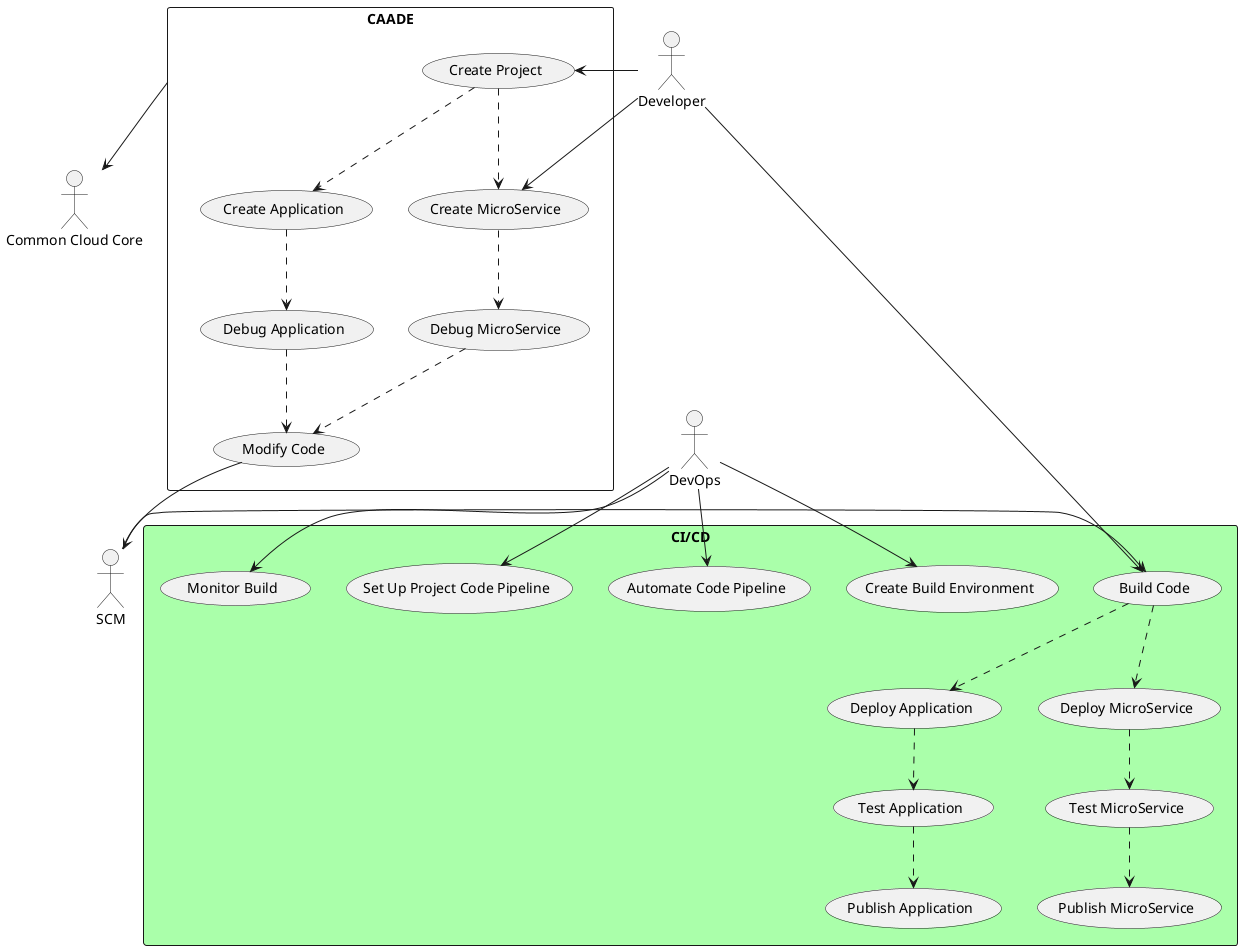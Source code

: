 @startuml

:Developer: as Dev
:DevOps: as DevOps
:Common Cloud Core: as C3
:SCM: as SCM
:CI/CD: as CICD

rectangle CAADE {
    (Create Application) as CA
    (Create MicroService) as CM
    (Create Project) as CP
    (Debug Application) as DA
    (Debug MicroService) as DM
    (Modify Code) as MC
    rectangle CICD #aaffaa {
        (Deploy Application) as DpA
        (Deploy MicroService) as DpM
        (Publish Application) as PA
        (Publish MicroService) as PM
        (Test Application) as TA
        (Test MicroService) as TM
        (Create Build Environment) as CBE
        (Automate Code Pipeline) as ACP
        (Set Up Project Code Pipeline) as SUPCP
        (Build Code) as BC
        (Monitor Build) as MB
    }
}

DevOps --> ACP
DevOps --> SUPCP
DevOps --> CBE
DevOps --> MB
Dev -> CP
CP ..> CA
Dev --> CM
CP ..> CM
CA ..> DA
CM ..> DM
DM ..> MC
DA ..> MC
CAADE --> C3
BC ..> DpA
BC ..> DpM
MC --> SCM
SCM -> BC
Dev --> BC
DpA ..> TA
DpM ..> TM
TA ..> PA
TM ..> PM


@enduml